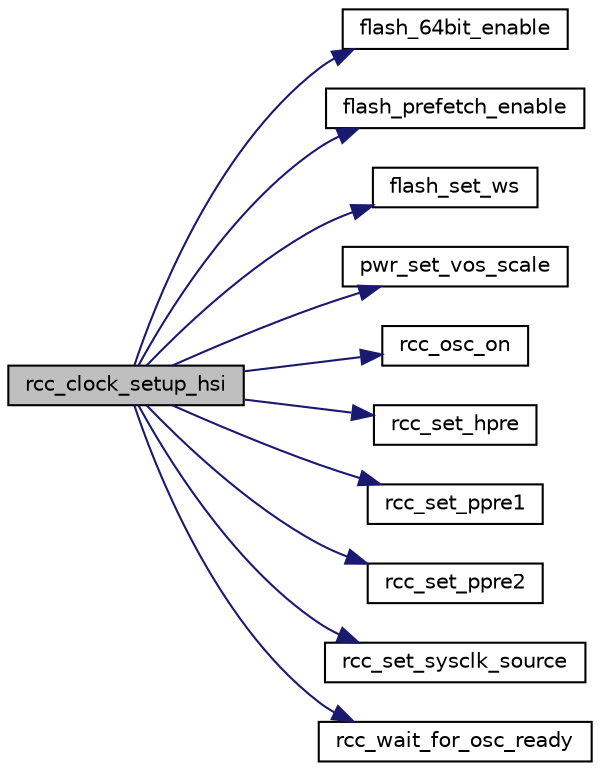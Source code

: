 digraph "rcc_clock_setup_hsi"
{
  edge [fontname="Helvetica",fontsize="10",labelfontname="Helvetica",labelfontsize="10"];
  node [fontname="Helvetica",fontsize="10",shape=record];
  rankdir="LR";
  Node1 [label="rcc_clock_setup_hsi",height=0.2,width=0.4,color="black", fillcolor="grey75", style="filled" fontcolor="black"];
  Node1 -> Node2 [color="midnightblue",fontsize="10",style="solid",fontname="Helvetica"];
  Node2 [label="flash_64bit_enable",height=0.2,width=0.4,color="black", fillcolor="white", style="filled",URL="$flash_8h.html#ad571f19d231295129eb0baf856670ce4"];
  Node1 -> Node3 [color="midnightblue",fontsize="10",style="solid",fontname="Helvetica"];
  Node3 [label="flash_prefetch_enable",height=0.2,width=0.4,color="black", fillcolor="white", style="filled",URL="$flash_8h.html#a0f76604d23e55a997cef486d8f93c8f7"];
  Node1 -> Node4 [color="midnightblue",fontsize="10",style="solid",fontname="Helvetica"];
  Node4 [label="flash_set_ws",height=0.2,width=0.4,color="black", fillcolor="white", style="filled",URL="$flash_8h.html#a66164f6799767f17d6f6e845c4c5039e"];
  Node1 -> Node5 [color="midnightblue",fontsize="10",style="solid",fontname="Helvetica"];
  Node5 [label="pwr_set_vos_scale",height=0.2,width=0.4,color="black", fillcolor="white", style="filled",URL="$pwr_8h.html#af035a2a2146f78c4e5dc4835422f7139"];
  Node1 -> Node6 [color="midnightblue",fontsize="10",style="solid",fontname="Helvetica"];
  Node6 [label="rcc_osc_on",height=0.2,width=0.4,color="black", fillcolor="white", style="filled",URL="$group__STM32L1xx__rcc__defines.html#ga8dbd64d58e019803bf109609203d1afd"];
  Node1 -> Node7 [color="midnightblue",fontsize="10",style="solid",fontname="Helvetica"];
  Node7 [label="rcc_set_hpre",height=0.2,width=0.4,color="black", fillcolor="white", style="filled",URL="$group__STM32L1xx__rcc__defines.html#ga587f5be40f38a0bf0418ae4125129dc0"];
  Node1 -> Node8 [color="midnightblue",fontsize="10",style="solid",fontname="Helvetica"];
  Node8 [label="rcc_set_ppre1",height=0.2,width=0.4,color="black", fillcolor="white", style="filled",URL="$group__STM32L1xx__rcc__defines.html#ga8cb53f3681507b9819229b24bd3417cd"];
  Node1 -> Node9 [color="midnightblue",fontsize="10",style="solid",fontname="Helvetica"];
  Node9 [label="rcc_set_ppre2",height=0.2,width=0.4,color="black", fillcolor="white", style="filled",URL="$group__STM32L1xx__rcc__defines.html#ga411748dd9a8a99b746e802af6b448763"];
  Node1 -> Node10 [color="midnightblue",fontsize="10",style="solid",fontname="Helvetica"];
  Node10 [label="rcc_set_sysclk_source",height=0.2,width=0.4,color="black", fillcolor="white", style="filled",URL="$group__STM32L1xx__rcc__defines.html#ga3edbf52144a86a1b8292b3e21e3959d7"];
  Node1 -> Node11 [color="midnightblue",fontsize="10",style="solid",fontname="Helvetica"];
  Node11 [label="rcc_wait_for_osc_ready",height=0.2,width=0.4,color="black", fillcolor="white", style="filled",URL="$group__STM32L1xx__rcc__defines.html#ga0f9fac6ac510e119aebe5f62c53f073a"];
}
